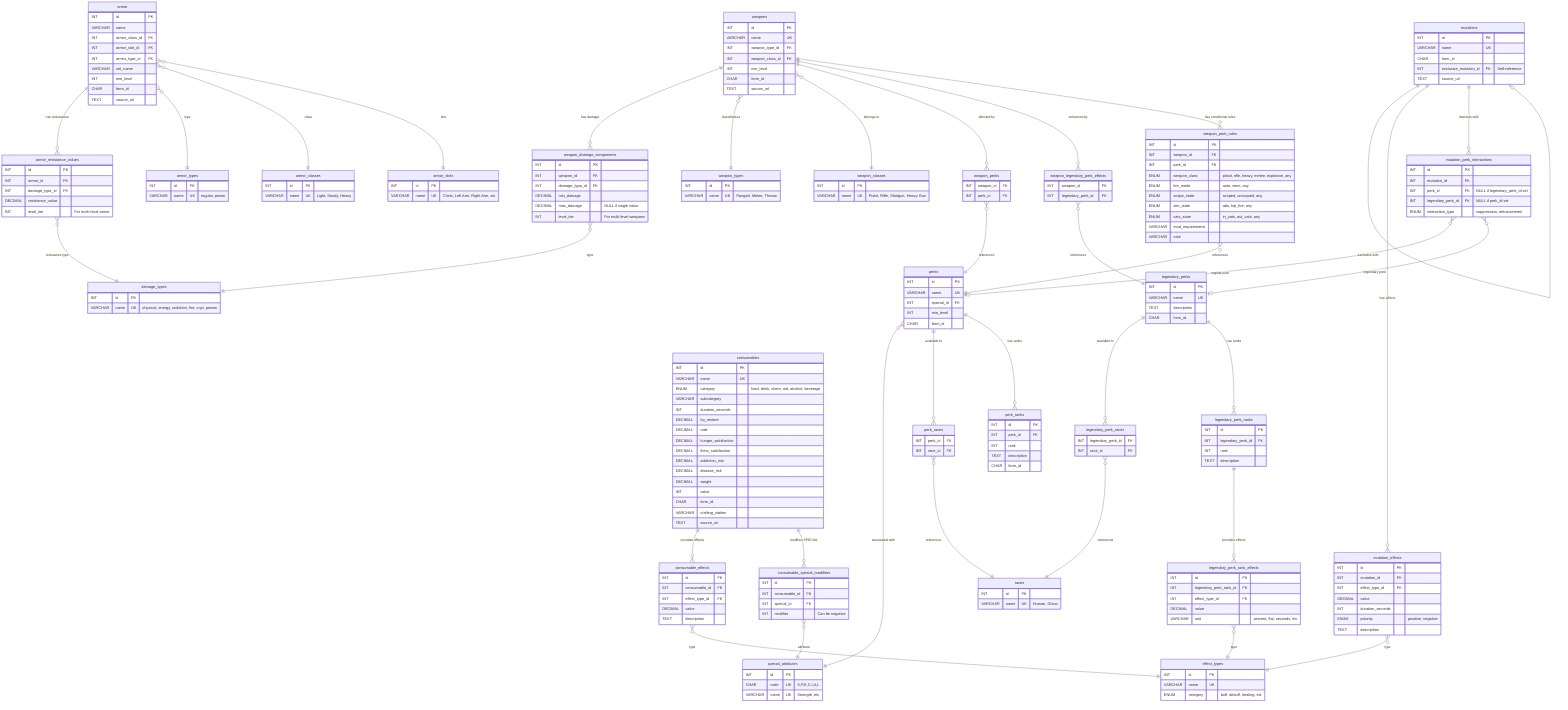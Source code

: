 erDiagram
    %% ============================================================================
    %% FALLOUT 76 DATABASE - ENTITY RELATIONSHIP DIAGRAM
    %% ============================================================================
    %% Generated from f76_schema_normalized.sql
    %% This diagram shows the fully normalized database structure
    %% ============================================================================

    %% ============================================================================
    %% LOOKUP TABLES (Reference Data)
    %% ============================================================================

    races {
        INT id PK
        VARCHAR name UK "Human, Ghoul"
    }

    special_attributes {
        INT id PK
        CHAR code UK "S,P,E,C,I,A,L"
        VARCHAR name UK "Strength, etc"
    }

    effect_types {
        INT id PK
        VARCHAR name UK
        ENUM category "buff, debuff, healing, etc"
    }

    damage_types {
        INT id PK
        VARCHAR name UK "physical, energy, radiation, fire, cryo, poison"
    }

    weapon_types {
        INT id PK
        VARCHAR name UK "Ranged, Melee, Thrown"
    }

    weapon_classes {
        INT id PK
        VARCHAR name UK "Pistol, Rifle, Shotgun, Heavy Gun"
    }

    armor_types {
        INT id PK
        VARCHAR name UK "regular, power"
    }

    armor_classes {
        INT id PK
        VARCHAR name UK "Light, Sturdy, Heavy"
    }

    armor_slots {
        INT id PK
        VARCHAR name UK "Chest, Left Arm, Right Arm, etc"
    }

    %% ============================================================================
    %% CORE ENTITY TABLES
    %% ============================================================================

    weapons {
        INT id PK
        VARCHAR name UK
        INT weapon_type_id FK
        INT weapon_class_id FK
        INT min_level
        CHAR form_id
        TEXT source_url
    }

    armor {
        INT id PK
        VARCHAR name
        INT armor_class_id FK
        INT armor_slot_id FK
        INT armor_type_id FK
        VARCHAR set_name
        INT min_level
        CHAR form_id
        TEXT source_url
    }

    perks {
        INT id PK
        VARCHAR name UK
        INT special_id FK
        INT min_level
        CHAR form_id
    }

    legendary_perks {
        INT id PK
        VARCHAR name UK
        TEXT description
        CHAR form_id
    }

    mutations {
        INT id PK
        VARCHAR name UK
        CHAR form_id
        INT exclusive_mutation_id FK "Self-reference"
        TEXT source_url
    }

    consumables {
        INT id PK
        VARCHAR name UK
        ENUM category "food, drink, chem, aid, alcohol, beverage"
        VARCHAR subcategory
        INT duration_seconds
        DECIMAL hp_restore
        DECIMAL rads
        DECIMAL hunger_satisfaction
        DECIMAL thirst_satisfaction
        DECIMAL addiction_risk
        DECIMAL disease_risk
        DECIMAL weight
        INT value
        CHAR form_id
        VARCHAR crafting_station
        TEXT source_url
    }

    %% ============================================================================
    %% WEAPON RELATIONSHIP TABLES
    %% ============================================================================

    weapon_damage_components {
        INT id PK
        INT weapon_id FK
        INT damage_type_id FK
        DECIMAL min_damage
        DECIMAL max_damage "NULL if single value"
        INT level_tier "For multi-level weapons"
    }

    weapon_perks {
        INT weapon_id FK
        INT perk_id FK
    }

    weapon_legendary_perk_effects {
        INT weapon_id FK
        INT legendary_perk_id FK
    }

    weapon_perk_rules {
        INT id PK
        INT weapon_id FK
        INT perk_id FK
        ENUM weapon_class "pistol, rifle, heavy, melee, explosive, any"
        ENUM fire_mode "auto, semi, any"
        ENUM scope_state "scoped, unscoped, any"
        ENUM aim_state "ads, hip_fire, any"
        ENUM vats_state "in_vats, out_vats, any"
        VARCHAR mod_requirements
        VARCHAR note
    }

    %% ============================================================================
    %% ARMOR RELATIONSHIP TABLES
    %% ============================================================================

    armor_resistance_values {
        INT id PK
        INT armor_id FK
        INT damage_type_id FK
        DECIMAL resistance_value
        INT level_tier "For multi-level armor"
    }

    %% ============================================================================
    %% PERK RELATIONSHIP TABLES
    %% ============================================================================

    perk_races {
        INT perk_id FK
        INT race_id FK
    }

    perk_ranks {
        INT id PK
        INT perk_id FK
        INT rank
        TEXT description
        CHAR form_id
    }

    legendary_perk_races {
        INT legendary_perk_id FK
        INT race_id FK
    }

    legendary_perk_ranks {
        INT id PK
        INT legendary_perk_id FK
        INT rank
        TEXT description
    }

    legendary_perk_rank_effects {
        INT id PK
        INT legendary_perk_rank_id FK
        INT effect_type_id FK
        DECIMAL value
        VARCHAR unit "percent, flat, seconds, etc"
    }

    %% ============================================================================
    %% MUTATION RELATIONSHIP TABLES
    %% ============================================================================

    mutation_effects {
        INT id PK
        INT mutation_id FK
        INT effect_type_id FK
        DECIMAL value
        INT duration_seconds
        ENUM polarity "positive, negative"
        TEXT description
    }

    mutation_perk_interactions {
        INT id PK
        INT mutation_id FK
        INT perk_id FK "NULL if legendary_perk_id set"
        INT legendary_perk_id FK "NULL if perk_id set"
        ENUM interaction_type "suppression, enhancement"
    }

    %% ============================================================================
    %% CONSUMABLE RELATIONSHIP TABLES
    %% ============================================================================

    consumable_effects {
        INT id PK
        INT consumable_id FK
        INT effect_type_id FK
        DECIMAL value
        TEXT description
    }

    consumable_special_modifiers {
        INT id PK
        INT consumable_id FK
        INT special_id FK
        INT modifier "Can be negative"
    }

    %% ============================================================================
    %% RELATIONSHIPS - WEAPONS
    %% ============================================================================

    weapons ||--o{ weapon_damage_components : "has damage"
    weapons }o--|| weapon_types : "classified as"
    weapons }o--|| weapon_classes : "belongs to"
    weapons ||--o{ weapon_perks : "affected by"
    weapons ||--o{ weapon_legendary_perk_effects : "enhanced by"
    weapons ||--o{ weapon_perk_rules : "has conditional rules"

    weapon_damage_components }o--|| damage_types : "type"
    weapon_perks }o--|| perks : "references"
    weapon_legendary_perk_effects }o--|| legendary_perks : "references"
    weapon_perk_rules }o--|| perks : "references"

    %% ============================================================================
    %% RELATIONSHIPS - ARMOR
    %% ============================================================================

    armor ||--o{ armor_resistance_values : "has resistances"
    armor }o--|| armor_types : "type"
    armor }o--|| armor_classes : "class"
    armor }o--|| armor_slots : "slot"

    armor_resistance_values }o--|| damage_types : "resistance type"

    %% ============================================================================
    %% RELATIONSHIPS - PERKS
    %% ============================================================================

    perks }o--|| special_attributes : "associated with"
    perks ||--o{ perk_races : "available to"
    perks ||--o{ perk_ranks : "has ranks"

    perk_races }o--|| races : "references"

    legendary_perks ||--o{ legendary_perk_races : "available to"
    legendary_perks ||--o{ legendary_perk_ranks : "has ranks"

    legendary_perk_races }o--|| races : "references"
    legendary_perk_ranks ||--o{ legendary_perk_rank_effects : "provides effects"

    legendary_perk_rank_effects }o--|| effect_types : "type"

    %% ============================================================================
    %% RELATIONSHIPS - MUTATIONS
    %% ============================================================================

    mutations ||--o| mutations : "exclusive with"
    mutations ||--o{ mutation_effects : "has effects"
    mutations ||--o{ mutation_perk_interactions : "interacts with"

    mutation_effects }o--|| effect_types : "type"
    mutation_perk_interactions }o--o| perks : "regular perk"
    mutation_perk_interactions }o--o| legendary_perks : "legendary perk"

    %% ============================================================================
    %% RELATIONSHIPS - CONSUMABLES
    %% ============================================================================

    consumables ||--o{ consumable_effects : "provides effects"
    consumables ||--o{ consumable_special_modifiers : "modifies SPECIAL"

    consumable_effects }o--|| effect_types : "type"
    consumable_special_modifiers }o--|| special_attributes : "attribute"